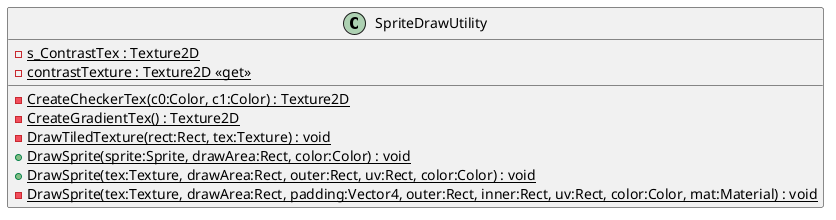 @startuml
class SpriteDrawUtility {
    {static} - s_ContrastTex : Texture2D
    {static} - contrastTexture : Texture2D <<get>>
    {static} - CreateCheckerTex(c0:Color, c1:Color) : Texture2D
    {static} - CreateGradientTex() : Texture2D
    {static} - DrawTiledTexture(rect:Rect, tex:Texture) : void
    + {static} DrawSprite(sprite:Sprite, drawArea:Rect, color:Color) : void
    + {static} DrawSprite(tex:Texture, drawArea:Rect, outer:Rect, uv:Rect, color:Color) : void
    - {static} DrawSprite(tex:Texture, drawArea:Rect, padding:Vector4, outer:Rect, inner:Rect, uv:Rect, color:Color, mat:Material) : void
}
@enduml
